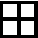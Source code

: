 real pixel=1inch/96;
size(25*pixel);
defaultpen(1.5bp);

draw(scale(2)*shift(-0.5,-0.5)*unitsquare);
draw((-1,0)--(1,0));
draw((0,-1)--(0,1));
